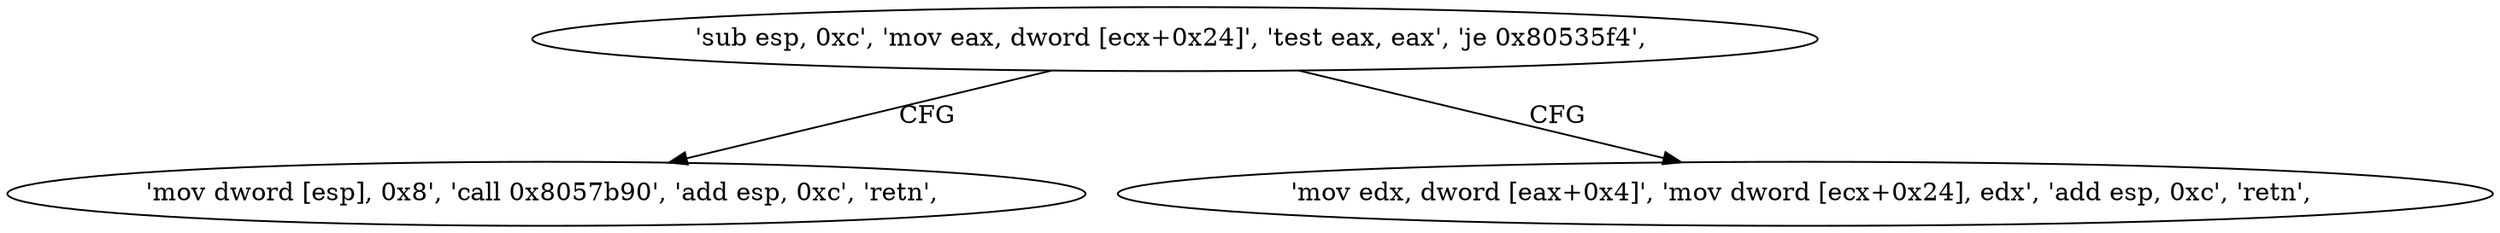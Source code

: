 digraph "func" {
"134559200" [label = "'sub esp, 0xc', 'mov eax, dword [ecx+0x24]', 'test eax, eax', 'je 0x80535f4', " ]
"134559220" [label = "'mov dword [esp], 0x8', 'call 0x8057b90', 'add esp, 0xc', 'retn', " ]
"134559210" [label = "'mov edx, dword [eax+0x4]', 'mov dword [ecx+0x24], edx', 'add esp, 0xc', 'retn', " ]
"134559200" -> "134559220" [ label = "CFG" ]
"134559200" -> "134559210" [ label = "CFG" ]
}
